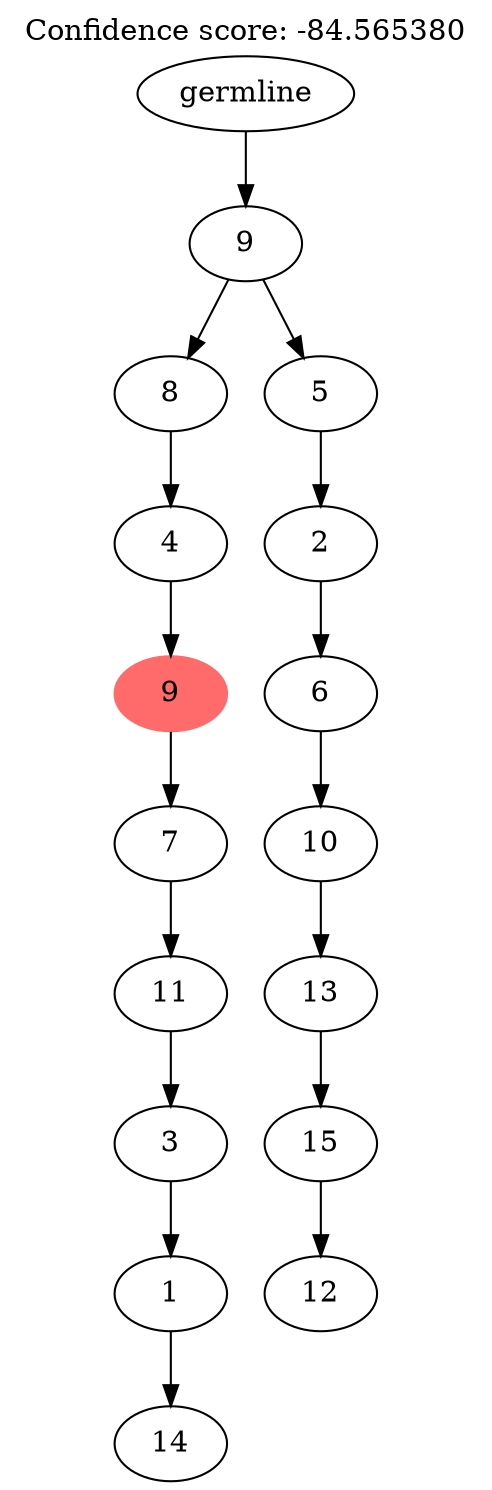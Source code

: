 digraph g {
	"15" -> "16";
	"16" [label="14"];
	"14" -> "15";
	"15" [label="1"];
	"13" -> "14";
	"14" [label="3"];
	"12" -> "13";
	"13" [label="11"];
	"11" -> "12";
	"12" [label="7"];
	"10" -> "11";
	"11" [color=indianred1, style=filled, label="9"];
	"9" -> "10";
	"10" [label="4"];
	"7" -> "8";
	"8" [label="12"];
	"6" -> "7";
	"7" [label="15"];
	"5" -> "6";
	"6" [label="13"];
	"4" -> "5";
	"5" [label="10"];
	"3" -> "4";
	"4" [label="6"];
	"2" -> "3";
	"3" [label="2"];
	"1" -> "2";
	"2" [label="5"];
	"1" -> "9";
	"9" [label="8"];
	"0" -> "1";
	"1" [label="9"];
	"0" [label="germline"];
	labelloc="t";
	label="Confidence score: -84.565380";
}
